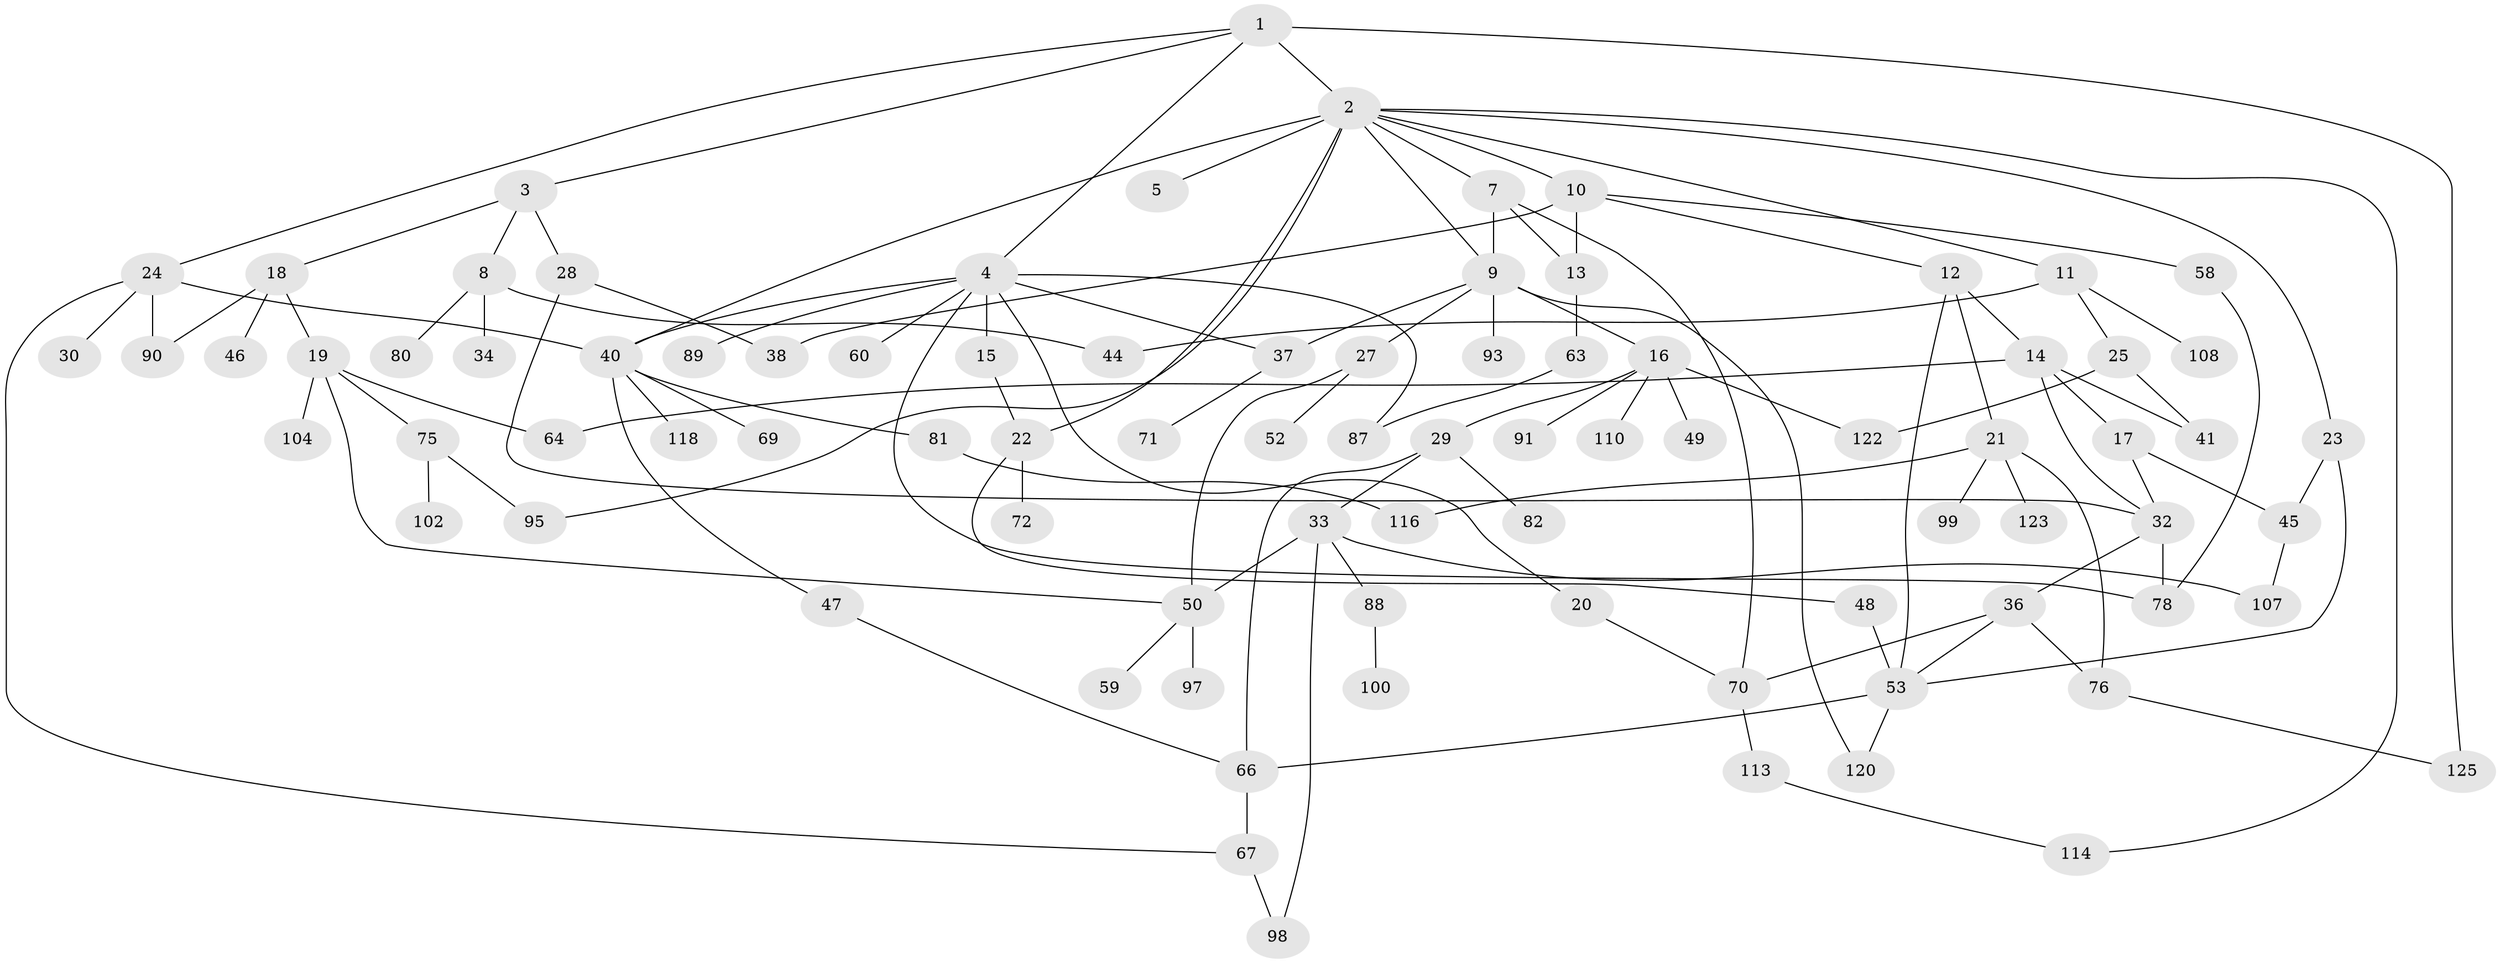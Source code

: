// original degree distribution, {6: 0.016, 5: 0.072, 4: 0.096, 9: 0.016, 1: 0.24, 2: 0.36, 7: 0.008, 3: 0.192}
// Generated by graph-tools (version 1.1) at 2025/10/02/27/25 16:10:52]
// undirected, 86 vertices, 121 edges
graph export_dot {
graph [start="1"]
  node [color=gray90,style=filled];
  1 [super="+35"];
  2 [super="+6"];
  3;
  4 [super="+96"];
  5;
  7 [super="+117"];
  8;
  9 [super="+55"];
  10 [super="+54"];
  11 [super="+85"];
  12 [super="+39"];
  13;
  14 [super="+119"];
  15 [super="+103"];
  16 [super="+61"];
  17 [super="+57"];
  18 [super="+74"];
  19 [super="+42"];
  20 [super="+86"];
  21 [super="+26"];
  22 [super="+62"];
  23;
  24 [super="+115"];
  25 [super="+112"];
  27 [super="+73"];
  28;
  29 [super="+31"];
  30;
  32 [super="+51"];
  33 [super="+43"];
  34;
  36 [super="+124"];
  37 [super="+101"];
  38;
  40 [super="+79"];
  41;
  44;
  45 [super="+56"];
  46;
  47;
  48 [super="+105"];
  49;
  50 [super="+77"];
  52;
  53 [super="+121"];
  58;
  59;
  60;
  63 [super="+65"];
  64;
  66 [super="+106"];
  67 [super="+68"];
  69 [super="+94"];
  70 [super="+84"];
  71;
  72;
  75 [super="+83"];
  76 [super="+109"];
  78 [super="+92"];
  80;
  81 [super="+111"];
  82;
  87;
  88;
  89;
  90;
  91;
  93;
  95;
  97;
  98;
  99;
  100;
  102;
  104;
  107;
  108;
  110;
  113;
  114;
  116;
  118;
  120;
  122;
  123;
  125;
  1 -- 2 [weight=2];
  1 -- 3;
  1 -- 4;
  1 -- 24;
  1 -- 125;
  2 -- 5;
  2 -- 7;
  2 -- 23;
  2 -- 40;
  2 -- 9;
  2 -- 10;
  2 -- 11;
  2 -- 114;
  2 -- 22;
  2 -- 95;
  3 -- 8;
  3 -- 18;
  3 -- 28;
  4 -- 15;
  4 -- 20;
  4 -- 60;
  4 -- 78;
  4 -- 89;
  4 -- 87;
  4 -- 37;
  4 -- 40;
  7 -- 9;
  7 -- 13;
  7 -- 70;
  8 -- 34;
  8 -- 44;
  8 -- 80;
  9 -- 16;
  9 -- 27;
  9 -- 37;
  9 -- 93;
  9 -- 120;
  10 -- 12;
  10 -- 13;
  10 -- 58;
  10 -- 38;
  11 -- 25;
  11 -- 108;
  11 -- 44;
  12 -- 14;
  12 -- 21;
  12 -- 53;
  13 -- 63;
  14 -- 17;
  14 -- 32;
  14 -- 41;
  14 -- 64;
  15 -- 22;
  16 -- 29;
  16 -- 49;
  16 -- 110;
  16 -- 122;
  16 -- 91;
  17 -- 32;
  17 -- 45;
  18 -- 19;
  18 -- 46;
  18 -- 90;
  19 -- 64;
  19 -- 75;
  19 -- 104;
  19 -- 50;
  20 -- 70;
  21 -- 76;
  21 -- 99;
  21 -- 123;
  21 -- 116;
  22 -- 48;
  22 -- 72;
  23 -- 45;
  23 -- 53;
  24 -- 30;
  24 -- 90;
  24 -- 40;
  24 -- 67;
  25 -- 122;
  25 -- 41;
  27 -- 52;
  27 -- 50;
  28 -- 38;
  28 -- 32;
  29 -- 33;
  29 -- 66;
  29 -- 82;
  32 -- 36;
  32 -- 78;
  33 -- 50;
  33 -- 88;
  33 -- 107;
  33 -- 98;
  36 -- 76;
  36 -- 53;
  36 -- 70;
  37 -- 71;
  40 -- 47;
  40 -- 69;
  40 -- 81;
  40 -- 118;
  45 -- 107;
  47 -- 66;
  48 -- 53;
  50 -- 59;
  50 -- 97;
  53 -- 120;
  53 -- 66;
  58 -- 78;
  63 -- 87;
  66 -- 67;
  67 -- 98;
  70 -- 113;
  75 -- 102;
  75 -- 95;
  76 -- 125;
  81 -- 116;
  88 -- 100;
  113 -- 114;
}
